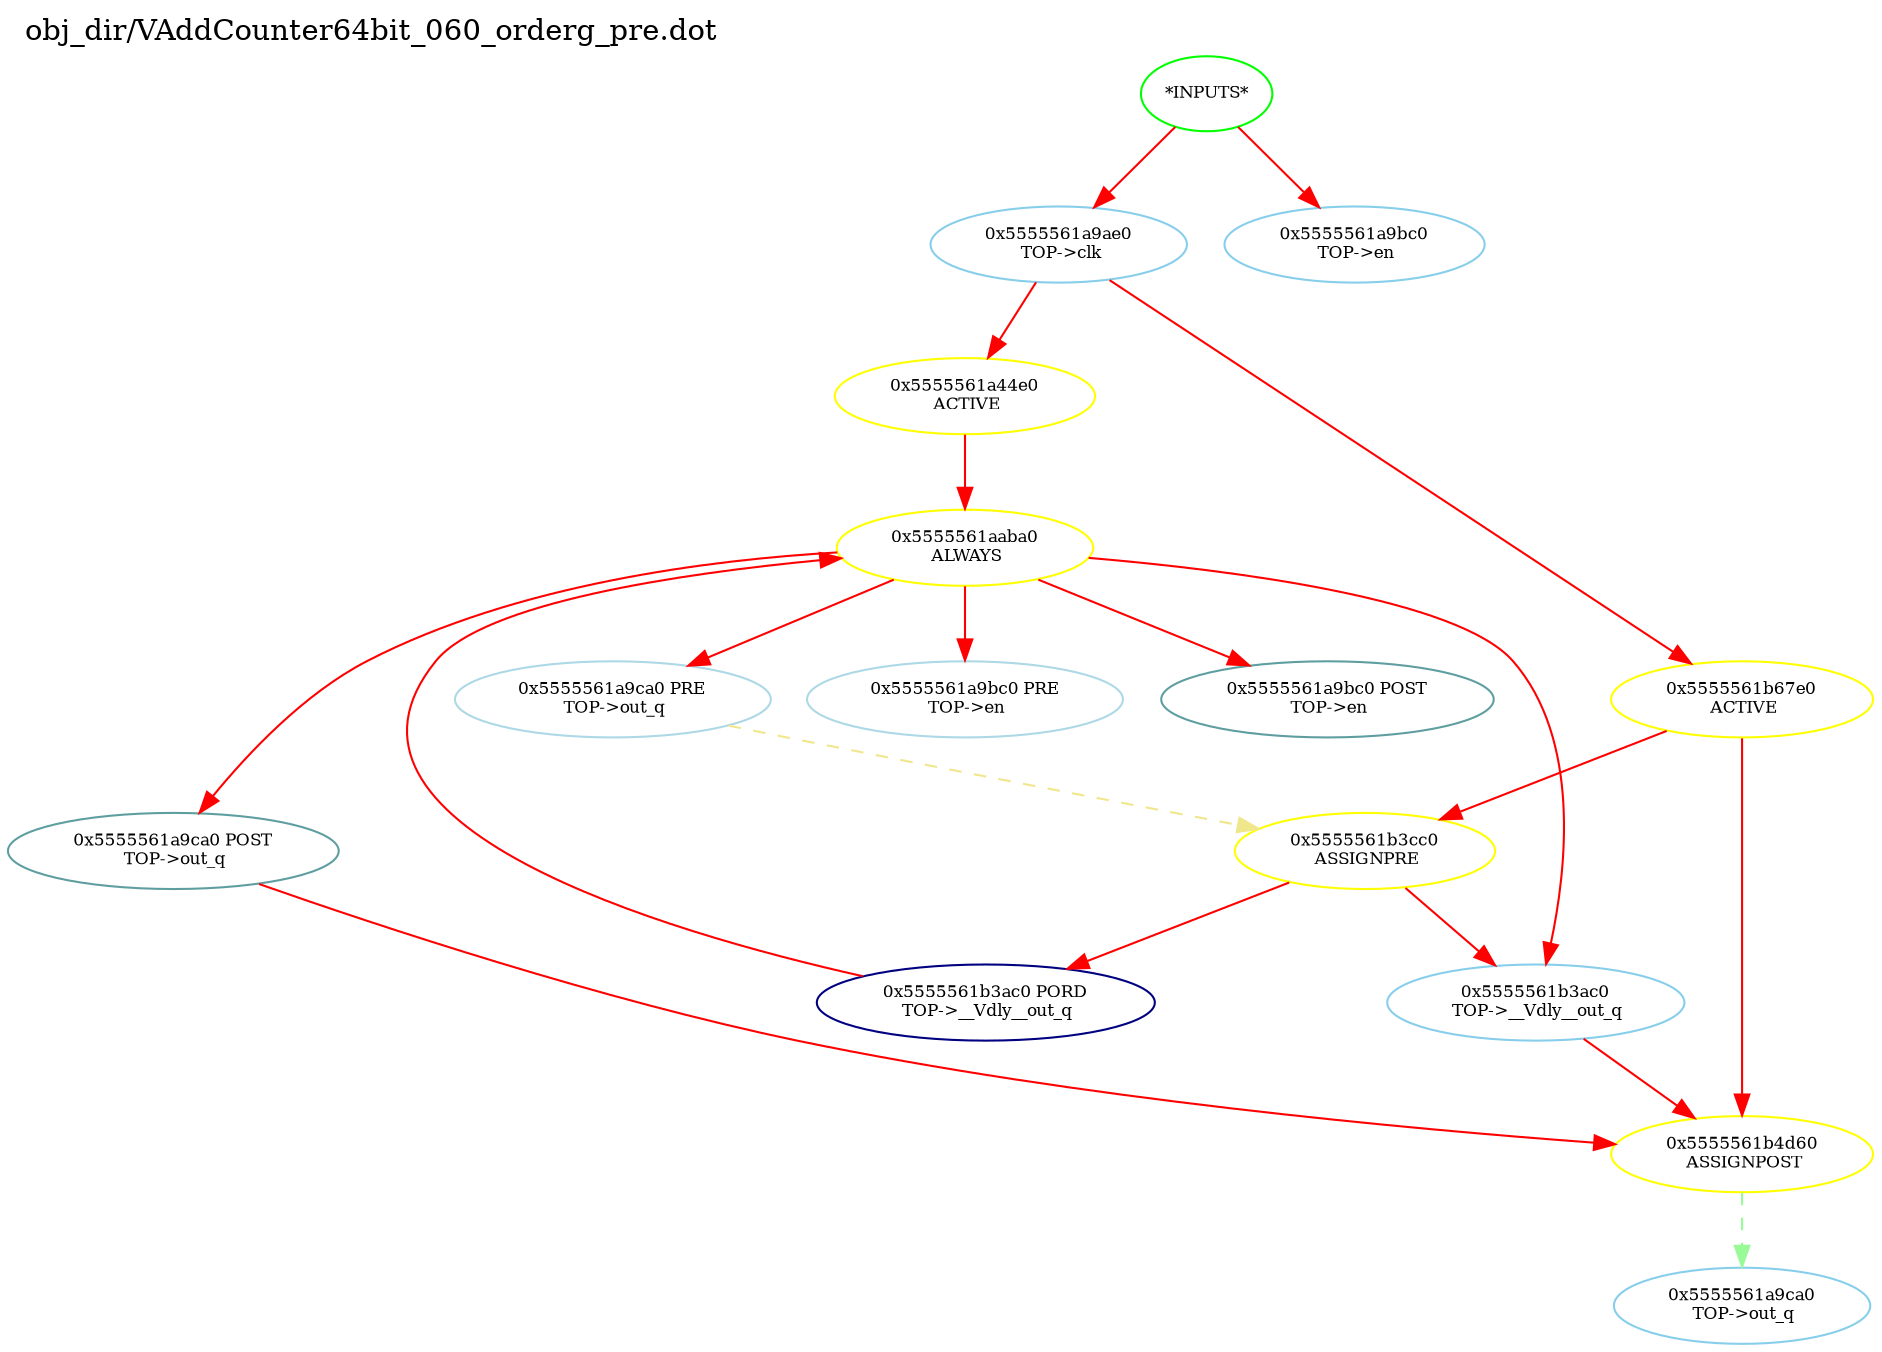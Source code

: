 digraph v3graph {
	graph	[label="obj_dir/VAddCounter64bit_060_orderg_pre.dot",
		 labelloc=t, labeljust=l,
		 //size="7.5,10",
		 rankdir=TB];
	n0	[fontsize=8 label="*INPUTS*", color=green];
	n0x5555561a9920_1	[fontsize=8 label="0x5555561a9ae0\n TOP->clk", color=skyblue];
	n0x5555561a9920_2	[fontsize=8 label="0x5555561a9bc0\n TOP->en", color=skyblue];
	n0x5555561a9920_3	[fontsize=8 label="0x5555561a44e0\n ACTIVE", color=yellow];
	n0x5555561a9920_4	[fontsize=8 label="0x5555561aaba0\n ALWAYS", color=yellow];
	n0x5555561a9920_5	[fontsize=8 label="0x5555561a9bc0 PRE\n TOP->en", color=lightblue];
	n0x5555561a9920_6	[fontsize=8 label="0x5555561a9bc0 POST\n TOP->en", color=CadetBlue];
	n0x5555561a9920_7	[fontsize=8 label="0x5555561a9ca0 PRE\n TOP->out_q", color=lightblue];
	n0x5555561a9920_8	[fontsize=8 label="0x5555561a9ca0 POST\n TOP->out_q", color=CadetBlue];
	n0x5555561a9920_9	[fontsize=8 label="0x5555561b3ac0 PORD\n TOP->__Vdly__out_q", color=NavyBlue];
	n0x5555561a9920_10	[fontsize=8 label="0x5555561b3ac0\n TOP->__Vdly__out_q", color=skyblue];
	n0x5555561a9920_11	[fontsize=8 label="0x5555561b67e0\n ACTIVE", color=yellow];
	n0x5555561a9920_12	[fontsize=8 label="0x5555561b3cc0\n ASSIGNPRE", color=yellow];
	n0x5555561a9920_13	[fontsize=8 label="0x5555561b4d60\n ASSIGNPOST", color=yellow];
	n0x5555561a9920_14	[fontsize=8 label="0x5555561a9ca0\n TOP->out_q", color=skyblue];
	n0 -> n0x5555561a9920_1 [fontsize=8 label="" weight=1 color=red];
	n0 -> n0x5555561a9920_2 [fontsize=8 label="" weight=1 color=red];
	n0x5555561a9920_1 -> n0x5555561a9920_3 [fontsize=8 label="" weight=8 color=red];
	n0x5555561a9920_1 -> n0x5555561a9920_11 [fontsize=8 label="" weight=8 color=red];
	n0x5555561a9920_3 -> n0x5555561a9920_4 [fontsize=8 label="" weight=32 color=red];
	n0x5555561a9920_4 -> n0x5555561a9920_5 [fontsize=8 label="" weight=32 color=red];
	n0x5555561a9920_4 -> n0x5555561a9920_6 [fontsize=8 label="" weight=2 color=red];
	n0x5555561a9920_4 -> n0x5555561a9920_7 [fontsize=8 label="" weight=32 color=red];
	n0x5555561a9920_4 -> n0x5555561a9920_8 [fontsize=8 label="" weight=2 color=red];
	n0x5555561a9920_4 -> n0x5555561a9920_10 [fontsize=8 label="" weight=32 color=red];
	n0x5555561a9920_7 -> n0x5555561a9920_12 [fontsize=8 label="" weight=3 color=khaki style=dashed];
	n0x5555561a9920_8 -> n0x5555561a9920_13 [fontsize=8 label="" weight=2 color=red];
	n0x5555561a9920_9 -> n0x5555561a9920_4 [fontsize=8 label="" weight=32 color=red];
	n0x5555561a9920_10 -> n0x5555561a9920_13 [fontsize=8 label="" weight=8 color=red];
	n0x5555561a9920_11 -> n0x5555561a9920_12 [fontsize=8 label="" weight=32 color=red];
	n0x5555561a9920_11 -> n0x5555561a9920_13 [fontsize=8 label="" weight=32 color=red];
	n0x5555561a9920_12 -> n0x5555561a9920_9 [fontsize=8 label="" weight=32 color=red];
	n0x5555561a9920_12 -> n0x5555561a9920_10 [fontsize=8 label="" weight=32 color=red];
	n0x5555561a9920_13 -> n0x5555561a9920_14 [fontsize=8 label="" weight=1 color=PaleGreen style=dashed];
}
